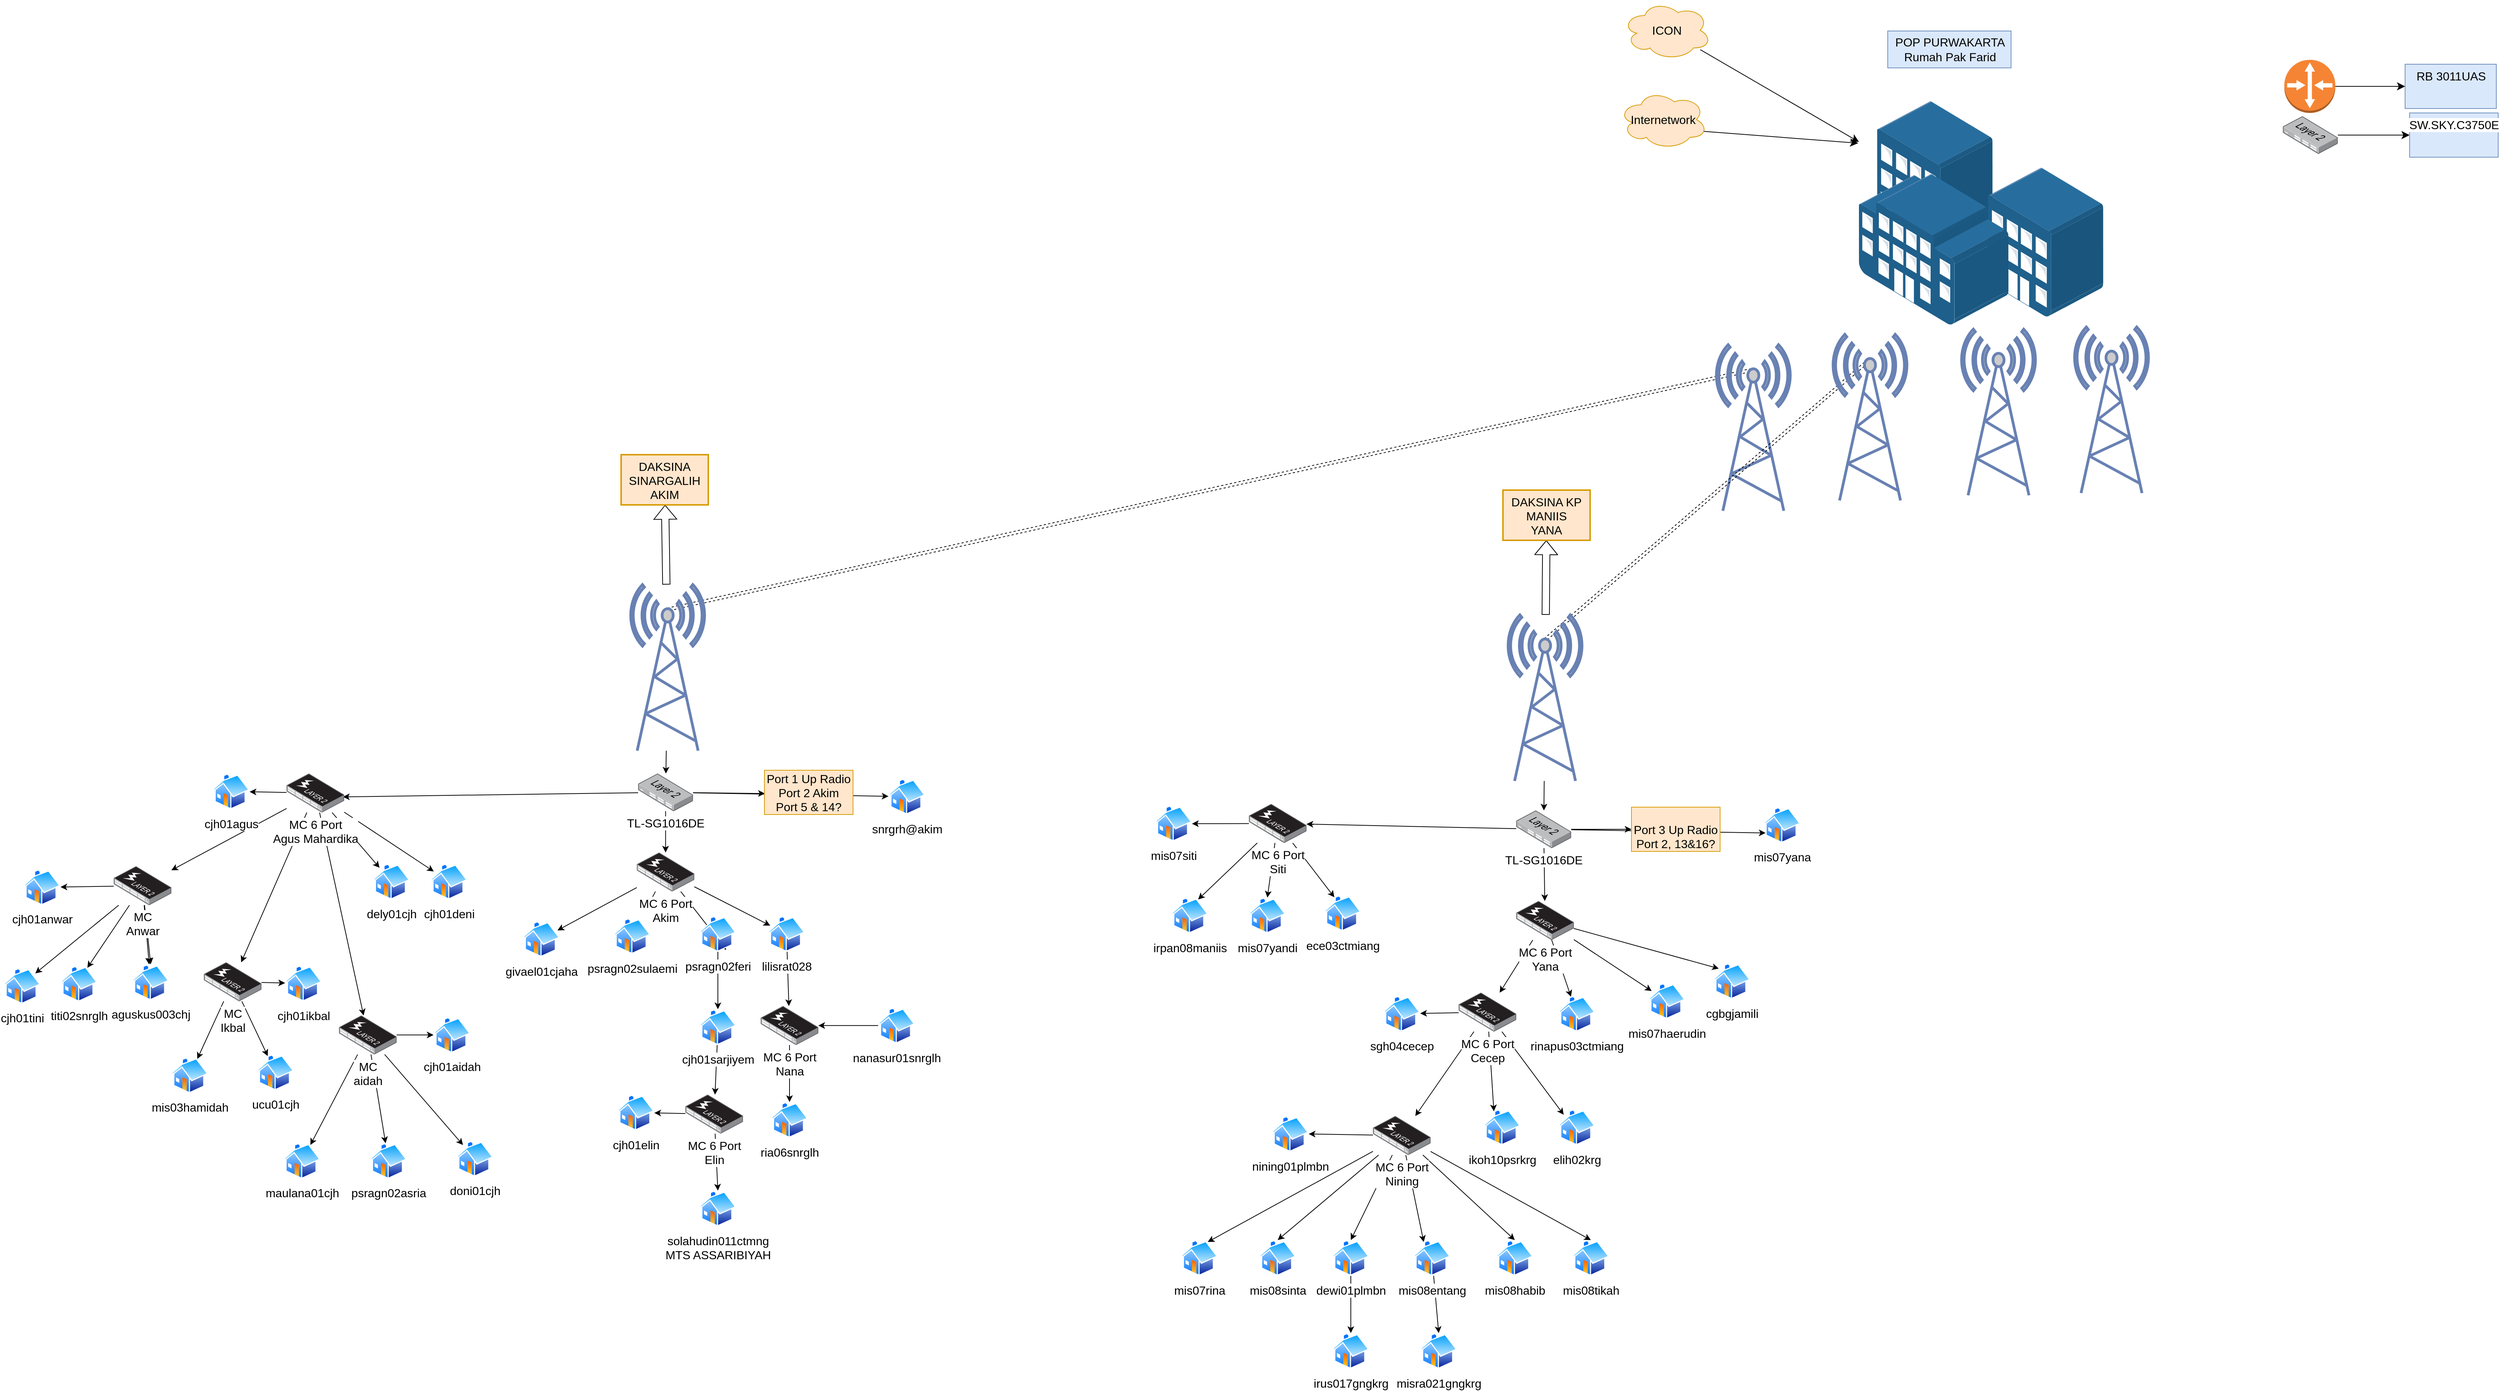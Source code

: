 <mxfile version="20.8.16" type="github">
  <diagram name="Page-1" id="jWL4H5GWRWFEMTrIt_fe">
    <mxGraphModel dx="1715" dy="2855" grid="0" gridSize="10" guides="1" tooltips="1" connect="1" arrows="1" fold="1" page="0" pageScale="1" pageWidth="850" pageHeight="1100" math="0" shadow="0">
      <root>
        <mxCell id="0" />
        <mxCell id="1" parent="0" />
        <mxCell id="l8kAq1uLgbvHiUrE_Mqz-3" value="" style="points=[];aspect=fixed;html=1;align=center;shadow=0;dashed=0;image;image=img/lib/allied_telesis/buildings/Building_Cluster.svg;fontSize=16;" vertex="1" parent="1">
          <mxGeometry x="2255" y="-1012" width="330.84" height="303" as="geometry" />
        </mxCell>
        <mxCell id="l8kAq1uLgbvHiUrE_Mqz-4" value="ICON" style="ellipse;shape=cloud;whiteSpace=wrap;html=1;fontSize=16;fillColor=#ffe6cc;strokeColor=#d79b00;" vertex="1" parent="1">
          <mxGeometry x="1935" y="-1148" width="120" height="80" as="geometry" />
        </mxCell>
        <mxCell id="l8kAq1uLgbvHiUrE_Mqz-5" value="Internetwork" style="ellipse;shape=cloud;whiteSpace=wrap;html=1;fontSize=16;fillColor=#ffe6cc;strokeColor=#d79b00;" vertex="1" parent="1">
          <mxGeometry x="1930" y="-1027" width="120" height="80" as="geometry" />
        </mxCell>
        <mxCell id="l8kAq1uLgbvHiUrE_Mqz-6" value="" style="endArrow=classic;html=1;rounded=0;fontSize=12;startSize=8;endSize=8;curved=1;" edge="1" parent="1" source="l8kAq1uLgbvHiUrE_Mqz-4" target="l8kAq1uLgbvHiUrE_Mqz-3">
          <mxGeometry width="50" height="50" relative="1" as="geometry">
            <mxPoint x="2164" y="-679" as="sourcePoint" />
            <mxPoint x="2214" y="-729" as="targetPoint" />
          </mxGeometry>
        </mxCell>
        <mxCell id="l8kAq1uLgbvHiUrE_Mqz-7" value="" style="endArrow=classic;html=1;rounded=0;fontSize=12;startSize=8;endSize=8;curved=1;exitX=0.96;exitY=0.7;exitDx=0;exitDy=0;exitPerimeter=0;" edge="1" parent="1" source="l8kAq1uLgbvHiUrE_Mqz-5">
          <mxGeometry width="50" height="50" relative="1" as="geometry">
            <mxPoint x="2164" y="-679" as="sourcePoint" />
            <mxPoint x="2254" y="-955" as="targetPoint" />
          </mxGeometry>
        </mxCell>
        <mxCell id="l8kAq1uLgbvHiUrE_Mqz-8" value="POP PURWAKARTA &lt;br&gt;Rumah Pak Farid" style="text;html=1;align=center;verticalAlign=middle;resizable=0;points=[];autosize=1;strokeColor=#6c8ebf;fillColor=#dae8fc;fontSize=16;" vertex="1" parent="1">
          <mxGeometry x="2294" y="-1107" width="167" height="50" as="geometry" />
        </mxCell>
        <mxCell id="l8kAq1uLgbvHiUrE_Mqz-21" style="edgeStyle=none;orthogonalLoop=1;jettySize=auto;html=1;entryX=0.5;entryY=0.15;entryDx=0;entryDy=0;entryPerimeter=0;fontSize=12;curved=1;dashed=1;shape=link;exitX=0.5;exitY=0.15;exitDx=0;exitDy=0;exitPerimeter=0;" edge="1" parent="1" source="l8kAq1uLgbvHiUrE_Mqz-9" target="l8kAq1uLgbvHiUrE_Mqz-20">
          <mxGeometry relative="1" as="geometry" />
        </mxCell>
        <mxCell id="l8kAq1uLgbvHiUrE_Mqz-9" value="" style="fontColor=#0066CC;verticalAlign=top;verticalLabelPosition=bottom;labelPosition=center;align=center;html=1;outlineConnect=0;fillColor=#CCCCCC;strokeColor=#6881B3;gradientColor=none;gradientDirection=north;strokeWidth=2;shape=mxgraph.networks.radio_tower;fontSize=16;" vertex="1" parent="1">
          <mxGeometry x="2062" y="-682" width="100" height="225" as="geometry" />
        </mxCell>
        <mxCell id="l8kAq1uLgbvHiUrE_Mqz-118" style="edgeStyle=none;shape=link;curved=1;orthogonalLoop=1;jettySize=auto;html=1;entryX=0.5;entryY=0.15;entryDx=0;entryDy=0;entryPerimeter=0;fontSize=12;dashed=1;exitX=0.5;exitY=0.15;exitDx=0;exitDy=0;exitPerimeter=0;" edge="1" parent="1" source="l8kAq1uLgbvHiUrE_Mqz-10" target="l8kAq1uLgbvHiUrE_Mqz-109">
          <mxGeometry relative="1" as="geometry" />
        </mxCell>
        <mxCell id="l8kAq1uLgbvHiUrE_Mqz-10" value="" style="fontColor=#0066CC;verticalAlign=top;verticalLabelPosition=bottom;labelPosition=center;align=center;html=1;outlineConnect=0;fillColor=#CCCCCC;strokeColor=#6881B3;gradientColor=none;gradientDirection=north;strokeWidth=2;shape=mxgraph.networks.radio_tower;fontSize=16;" vertex="1" parent="1">
          <mxGeometry x="2220" y="-696" width="100" height="225" as="geometry" />
        </mxCell>
        <mxCell id="l8kAq1uLgbvHiUrE_Mqz-11" value="" style="fontColor=#0066CC;verticalAlign=top;verticalLabelPosition=bottom;labelPosition=center;align=center;html=1;outlineConnect=0;fillColor=#CCCCCC;strokeColor=#6881B3;gradientColor=none;gradientDirection=north;strokeWidth=2;shape=mxgraph.networks.radio_tower;fontSize=16;" vertex="1" parent="1">
          <mxGeometry x="2394" y="-703" width="100" height="225" as="geometry" />
        </mxCell>
        <mxCell id="l8kAq1uLgbvHiUrE_Mqz-13" value="" style="fontColor=#0066CC;verticalAlign=top;verticalLabelPosition=bottom;labelPosition=center;align=center;html=1;outlineConnect=0;fillColor=#CCCCCC;strokeColor=#6881B3;gradientColor=none;gradientDirection=north;strokeWidth=2;shape=mxgraph.networks.radio_tower;fontSize=16;" vertex="1" parent="1">
          <mxGeometry x="2547" y="-706" width="100" height="225" as="geometry" />
        </mxCell>
        <mxCell id="l8kAq1uLgbvHiUrE_Mqz-19" value="" style="edgeStyle=none;curved=1;rounded=0;orthogonalLoop=1;jettySize=auto;html=1;fontSize=12;startSize=8;endSize=8;" edge="1" parent="1" source="l8kAq1uLgbvHiUrE_Mqz-14" target="l8kAq1uLgbvHiUrE_Mqz-18">
          <mxGeometry relative="1" as="geometry" />
        </mxCell>
        <mxCell id="l8kAq1uLgbvHiUrE_Mqz-14" value="" style="outlineConnect=0;dashed=0;verticalLabelPosition=bottom;verticalAlign=top;align=center;html=1;shape=mxgraph.aws3.router;fillColor=#F58534;gradientColor=none;fontSize=16;" vertex="1" parent="1">
          <mxGeometry x="2831" y="-1068" width="69" height="72" as="geometry" />
        </mxCell>
        <mxCell id="l8kAq1uLgbvHiUrE_Mqz-17" value="" style="edgeStyle=none;curved=1;rounded=0;orthogonalLoop=1;jettySize=auto;html=1;fontSize=12;startSize=8;endSize=8;" edge="1" parent="1" source="l8kAq1uLgbvHiUrE_Mqz-15" target="l8kAq1uLgbvHiUrE_Mqz-16">
          <mxGeometry relative="1" as="geometry" />
        </mxCell>
        <mxCell id="l8kAq1uLgbvHiUrE_Mqz-15" value="" style="points=[];aspect=fixed;html=1;align=center;shadow=0;dashed=0;image;image=img/lib/allied_telesis/switch/Switch_24_port_L2.svg;fontSize=16;" vertex="1" parent="1">
          <mxGeometry x="2829" y="-991.5" width="74.4" height="51" as="geometry" />
        </mxCell>
        <mxCell id="l8kAq1uLgbvHiUrE_Mqz-16" value="SW.SKY.C3750E" style="whiteSpace=wrap;html=1;fontSize=16;verticalAlign=top;shadow=0;dashed=0;labelBackgroundColor=default;fillColor=#dae8fc;strokeColor=#6c8ebf;" vertex="1" parent="1">
          <mxGeometry x="3000.6" y="-996" width="120" height="60" as="geometry" />
        </mxCell>
        <mxCell id="l8kAq1uLgbvHiUrE_Mqz-18" value="RB 3011UAS" style="whiteSpace=wrap;html=1;fontSize=16;verticalAlign=top;fillColor=#dae8fc;dashed=0;strokeColor=#6c8ebf;" vertex="1" parent="1">
          <mxGeometry x="2994.5" y="-1062" width="123.5" height="60" as="geometry" />
        </mxCell>
        <mxCell id="l8kAq1uLgbvHiUrE_Mqz-23" value="" style="edgeStyle=none;curved=1;rounded=0;orthogonalLoop=1;jettySize=auto;html=1;fontSize=12;shape=flexArrow;" edge="1" parent="1" source="l8kAq1uLgbvHiUrE_Mqz-20" target="l8kAq1uLgbvHiUrE_Mqz-22">
          <mxGeometry relative="1" as="geometry" />
        </mxCell>
        <mxCell id="l8kAq1uLgbvHiUrE_Mqz-27" value="" style="edgeStyle=none;curved=1;orthogonalLoop=1;jettySize=auto;html=1;fontSize=12;" edge="1" parent="1" source="l8kAq1uLgbvHiUrE_Mqz-20" target="l8kAq1uLgbvHiUrE_Mqz-25">
          <mxGeometry relative="1" as="geometry" />
        </mxCell>
        <mxCell id="l8kAq1uLgbvHiUrE_Mqz-20" value="" style="fontColor=#0066CC;verticalAlign=top;verticalLabelPosition=bottom;labelPosition=center;align=center;html=1;outlineConnect=0;fillColor=#CCCCCC;strokeColor=#6881B3;gradientColor=none;gradientDirection=north;strokeWidth=2;shape=mxgraph.networks.radio_tower;fontSize=16;" vertex="1" parent="1">
          <mxGeometry x="592" y="-357" width="100" height="225" as="geometry" />
        </mxCell>
        <mxCell id="l8kAq1uLgbvHiUrE_Mqz-22" value="DAKSINA SINARGALIH&lt;br&gt;AKIM" style="whiteSpace=wrap;html=1;fontSize=16;verticalAlign=top;fillColor=#ffe6cc;strokeColor=#d79b00;gradientDirection=north;strokeWidth=2;" vertex="1" parent="1">
          <mxGeometry x="579" y="-533" width="118" height="68" as="geometry" />
        </mxCell>
        <mxCell id="l8kAq1uLgbvHiUrE_Mqz-24" value="snrgrh@akim" style="aspect=fixed;perimeter=ellipsePerimeter;html=1;align=center;shadow=0;dashed=0;spacingTop=3;image;image=img/lib/active_directory/home.svg;fontSize=16;" vertex="1" parent="1">
          <mxGeometry x="941" y="-94" width="50" height="48.5" as="geometry" />
        </mxCell>
        <mxCell id="l8kAq1uLgbvHiUrE_Mqz-29" value="" style="edgeStyle=none;curved=1;orthogonalLoop=1;jettySize=auto;html=1;fontSize=12;" edge="1" parent="1" source="l8kAq1uLgbvHiUrE_Mqz-25">
          <mxGeometry relative="1" as="geometry">
            <mxPoint x="773.6" y="-73.95" as="targetPoint" />
          </mxGeometry>
        </mxCell>
        <mxCell id="l8kAq1uLgbvHiUrE_Mqz-42" style="edgeStyle=none;curved=1;orthogonalLoop=1;jettySize=auto;html=1;fontSize=12;" edge="1" parent="1" source="l8kAq1uLgbvHiUrE_Mqz-25" target="l8kAq1uLgbvHiUrE_Mqz-24">
          <mxGeometry relative="1" as="geometry" />
        </mxCell>
        <mxCell id="l8kAq1uLgbvHiUrE_Mqz-50" style="edgeStyle=none;curved=1;orthogonalLoop=1;jettySize=auto;html=1;fontSize=12;" edge="1" parent="1" source="l8kAq1uLgbvHiUrE_Mqz-25" target="l8kAq1uLgbvHiUrE_Mqz-31">
          <mxGeometry relative="1" as="geometry" />
        </mxCell>
        <mxCell id="l8kAq1uLgbvHiUrE_Mqz-182" style="edgeStyle=none;curved=1;orthogonalLoop=1;jettySize=auto;html=1;entryX=0.979;entryY=0.598;entryDx=0;entryDy=0;entryPerimeter=0;fontSize=12;" edge="1" parent="1" source="l8kAq1uLgbvHiUrE_Mqz-25" target="l8kAq1uLgbvHiUrE_Mqz-61">
          <mxGeometry relative="1" as="geometry" />
        </mxCell>
        <mxCell id="l8kAq1uLgbvHiUrE_Mqz-25" value=" TL-SG1016DE" style="points=[];aspect=fixed;html=1;align=center;shadow=0;dashed=0;image;image=img/lib/allied_telesis/switch/Switch_24_port_L2.svg;fontSize=16;" vertex="1" parent="1">
          <mxGeometry x="602" y="-101" width="74.4" height="51" as="geometry" />
        </mxCell>
        <mxCell id="l8kAq1uLgbvHiUrE_Mqz-30" value="Port 1 Up Radio&lt;br&gt;Port 2 Akim&lt;br&gt;Port 5 &amp;amp; 14?" style="rounded=0;whiteSpace=wrap;html=1;fontSize=16;fillColor=#ffe6cc;strokeColor=#d79b00;" vertex="1" parent="1">
          <mxGeometry x="773" y="-105.5" width="120" height="60" as="geometry" />
        </mxCell>
        <mxCell id="l8kAq1uLgbvHiUrE_Mqz-38" style="edgeStyle=none;curved=1;orthogonalLoop=1;jettySize=auto;html=1;fontSize=12;" edge="1" parent="1" source="l8kAq1uLgbvHiUrE_Mqz-31" target="l8kAq1uLgbvHiUrE_Mqz-32">
          <mxGeometry relative="1" as="geometry" />
        </mxCell>
        <mxCell id="l8kAq1uLgbvHiUrE_Mqz-39" style="edgeStyle=none;curved=1;orthogonalLoop=1;jettySize=auto;html=1;fontSize=12;" edge="1" parent="1" source="l8kAq1uLgbvHiUrE_Mqz-31" target="l8kAq1uLgbvHiUrE_Mqz-33">
          <mxGeometry relative="1" as="geometry" />
        </mxCell>
        <mxCell id="l8kAq1uLgbvHiUrE_Mqz-40" style="edgeStyle=none;curved=1;orthogonalLoop=1;jettySize=auto;html=1;fontSize=12;" edge="1" parent="1" source="l8kAq1uLgbvHiUrE_Mqz-31" target="l8kAq1uLgbvHiUrE_Mqz-35">
          <mxGeometry relative="1" as="geometry" />
        </mxCell>
        <mxCell id="l8kAq1uLgbvHiUrE_Mqz-41" style="edgeStyle=none;curved=1;orthogonalLoop=1;jettySize=auto;html=1;entryX=0.75;entryY=1;entryDx=0;entryDy=0;fontSize=12;" edge="1" parent="1" source="l8kAq1uLgbvHiUrE_Mqz-31" target="l8kAq1uLgbvHiUrE_Mqz-34">
          <mxGeometry relative="1" as="geometry" />
        </mxCell>
        <mxCell id="l8kAq1uLgbvHiUrE_Mqz-31" value="&lt;div&gt;MC 6 Port&lt;/div&gt;&lt;div&gt;Akim&lt;br&gt;&lt;/div&gt;" style="points=[];aspect=fixed;html=1;align=center;shadow=0;dashed=0;image;image=img/lib/allied_telesis/switch/Switch_48_port_L2_POE.svg;fontSize=16;" vertex="1" parent="1">
          <mxGeometry x="600.2" y="6" width="78" height="52.8" as="geometry" />
        </mxCell>
        <mxCell id="l8kAq1uLgbvHiUrE_Mqz-32" value="givael01cjaha" style="aspect=fixed;perimeter=ellipsePerimeter;html=1;align=center;shadow=0;dashed=0;spacingTop=3;image;image=img/lib/active_directory/home.svg;fontSize=16;" vertex="1" parent="1">
          <mxGeometry x="446" y="99" width="50" height="48.5" as="geometry" />
        </mxCell>
        <mxCell id="l8kAq1uLgbvHiUrE_Mqz-33" value="psragn02sulaemi" style="aspect=fixed;perimeter=ellipsePerimeter;html=1;align=center;shadow=0;dashed=0;spacingTop=3;image;image=img/lib/active_directory/home.svg;fontSize=16;" vertex="1" parent="1">
          <mxGeometry x="569" y="95" width="50" height="48.5" as="geometry" />
        </mxCell>
        <mxCell id="l8kAq1uLgbvHiUrE_Mqz-52" style="edgeStyle=none;curved=1;orthogonalLoop=1;jettySize=auto;html=1;fontSize=12;entryX=0.5;entryY=0;entryDx=0;entryDy=0;" edge="1" parent="1" source="l8kAq1uLgbvHiUrE_Mqz-34" target="l8kAq1uLgbvHiUrE_Mqz-51">
          <mxGeometry relative="1" as="geometry">
            <mxPoint x="694" y="213" as="targetPoint" />
          </mxGeometry>
        </mxCell>
        <mxCell id="l8kAq1uLgbvHiUrE_Mqz-34" value="psragn02feri" style="aspect=fixed;perimeter=ellipsePerimeter;html=1;align=center;shadow=0;dashed=0;spacingTop=3;image;image=img/lib/active_directory/home.svg;fontSize=16;" vertex="1" parent="1">
          <mxGeometry x="685" y="92" width="50" height="48.5" as="geometry" />
        </mxCell>
        <mxCell id="l8kAq1uLgbvHiUrE_Mqz-49" style="edgeStyle=none;curved=1;orthogonalLoop=1;jettySize=auto;html=1;fontSize=12;" edge="1" parent="1" source="l8kAq1uLgbvHiUrE_Mqz-35" target="l8kAq1uLgbvHiUrE_Mqz-45">
          <mxGeometry relative="1" as="geometry" />
        </mxCell>
        <mxCell id="l8kAq1uLgbvHiUrE_Mqz-35" value="lilisrat028" style="aspect=fixed;perimeter=ellipsePerimeter;html=1;align=center;shadow=0;dashed=0;spacingTop=3;image;image=img/lib/active_directory/home.svg;fontSize=16;" vertex="1" parent="1">
          <mxGeometry x="778" y="92" width="50" height="48.5" as="geometry" />
        </mxCell>
        <mxCell id="l8kAq1uLgbvHiUrE_Mqz-47" style="edgeStyle=none;curved=1;orthogonalLoop=1;jettySize=auto;html=1;fontSize=12;" edge="1" parent="1" source="l8kAq1uLgbvHiUrE_Mqz-43" target="l8kAq1uLgbvHiUrE_Mqz-45">
          <mxGeometry relative="1" as="geometry" />
        </mxCell>
        <mxCell id="l8kAq1uLgbvHiUrE_Mqz-43" value="nanasur01snrglh" style="aspect=fixed;perimeter=ellipsePerimeter;html=1;align=center;shadow=0;dashed=0;spacingTop=3;image;image=img/lib/active_directory/home.svg;fontSize=16;" vertex="1" parent="1">
          <mxGeometry x="927" y="216.15" width="50" height="48.5" as="geometry" />
        </mxCell>
        <mxCell id="l8kAq1uLgbvHiUrE_Mqz-48" style="edgeStyle=none;curved=1;orthogonalLoop=1;jettySize=auto;html=1;fontSize=12;" edge="1" parent="1" source="l8kAq1uLgbvHiUrE_Mqz-45" target="l8kAq1uLgbvHiUrE_Mqz-46">
          <mxGeometry relative="1" as="geometry" />
        </mxCell>
        <mxCell id="l8kAq1uLgbvHiUrE_Mqz-45" value="&lt;div&gt;MC 6 Port&lt;/div&gt;&lt;div&gt;Nana&lt;br&gt;&lt;/div&gt;" style="points=[];aspect=fixed;html=1;align=center;shadow=0;dashed=0;image;image=img/lib/allied_telesis/switch/Switch_48_port_L2_POE.svg;fontSize=16;" vertex="1" parent="1">
          <mxGeometry x="768" y="214" width="78" height="52.8" as="geometry" />
        </mxCell>
        <mxCell id="l8kAq1uLgbvHiUrE_Mqz-46" value="ria06snrglh" style="aspect=fixed;perimeter=ellipsePerimeter;html=1;align=center;shadow=0;dashed=0;spacingTop=3;image;image=img/lib/active_directory/home.svg;fontSize=16;" vertex="1" parent="1">
          <mxGeometry x="782" y="344" width="50" height="48.5" as="geometry" />
        </mxCell>
        <mxCell id="l8kAq1uLgbvHiUrE_Mqz-56" style="edgeStyle=none;curved=1;orthogonalLoop=1;jettySize=auto;html=1;fontSize=12;" edge="1" parent="1" source="l8kAq1uLgbvHiUrE_Mqz-51" target="l8kAq1uLgbvHiUrE_Mqz-55">
          <mxGeometry relative="1" as="geometry" />
        </mxCell>
        <mxCell id="l8kAq1uLgbvHiUrE_Mqz-51" value="cjh01sarjiyem" style="aspect=fixed;perimeter=ellipsePerimeter;html=1;align=center;shadow=0;dashed=0;spacingTop=3;image;image=img/lib/active_directory/home.svg;fontSize=16;" vertex="1" parent="1">
          <mxGeometry x="685" y="218.3" width="50" height="48.5" as="geometry" />
        </mxCell>
        <mxCell id="l8kAq1uLgbvHiUrE_Mqz-58" style="edgeStyle=none;curved=1;orthogonalLoop=1;jettySize=auto;html=1;fontSize=12;" edge="1" parent="1" source="l8kAq1uLgbvHiUrE_Mqz-55" target="l8kAq1uLgbvHiUrE_Mqz-57">
          <mxGeometry relative="1" as="geometry" />
        </mxCell>
        <mxCell id="l8kAq1uLgbvHiUrE_Mqz-60" style="edgeStyle=none;curved=1;orthogonalLoop=1;jettySize=auto;html=1;entryX=0.5;entryY=0;entryDx=0;entryDy=0;fontSize=12;" edge="1" parent="1" source="l8kAq1uLgbvHiUrE_Mqz-55" target="l8kAq1uLgbvHiUrE_Mqz-59">
          <mxGeometry relative="1" as="geometry" />
        </mxCell>
        <mxCell id="l8kAq1uLgbvHiUrE_Mqz-55" value="&lt;div&gt;MC 6 Port&lt;/div&gt;&lt;div&gt;Elin&lt;br&gt;&lt;/div&gt;" style="points=[];aspect=fixed;html=1;align=center;shadow=0;dashed=0;image;image=img/lib/allied_telesis/switch/Switch_48_port_L2_POE.svg;fontSize=16;" vertex="1" parent="1">
          <mxGeometry x="666" y="334" width="78" height="52.8" as="geometry" />
        </mxCell>
        <mxCell id="l8kAq1uLgbvHiUrE_Mqz-57" value="cjh01elin" style="aspect=fixed;perimeter=ellipsePerimeter;html=1;align=center;shadow=0;dashed=0;spacingTop=3;image;image=img/lib/active_directory/home.svg;fontSize=16;" vertex="1" parent="1">
          <mxGeometry x="574" y="334" width="50" height="48.5" as="geometry" />
        </mxCell>
        <mxCell id="l8kAq1uLgbvHiUrE_Mqz-59" value="solahudin011ctmng&lt;br&gt;MTS ASSARIBIYAH" style="aspect=fixed;perimeter=ellipsePerimeter;html=1;align=center;shadow=0;dashed=0;spacingTop=3;image;image=img/lib/active_directory/home.svg;fontSize=16;" vertex="1" parent="1">
          <mxGeometry x="685" y="464" width="50" height="48.5" as="geometry" />
        </mxCell>
        <mxCell id="l8kAq1uLgbvHiUrE_Mqz-64" style="edgeStyle=none;curved=1;orthogonalLoop=1;jettySize=auto;html=1;fontSize=12;" edge="1" parent="1" source="l8kAq1uLgbvHiUrE_Mqz-61" target="l8kAq1uLgbvHiUrE_Mqz-63">
          <mxGeometry relative="1" as="geometry" />
        </mxCell>
        <mxCell id="l8kAq1uLgbvHiUrE_Mqz-66" style="edgeStyle=none;curved=1;orthogonalLoop=1;jettySize=auto;html=1;fontSize=12;" edge="1" parent="1" source="l8kAq1uLgbvHiUrE_Mqz-61" target="l8kAq1uLgbvHiUrE_Mqz-75">
          <mxGeometry relative="1" as="geometry" />
        </mxCell>
        <mxCell id="l8kAq1uLgbvHiUrE_Mqz-71" style="edgeStyle=none;curved=1;orthogonalLoop=1;jettySize=auto;html=1;fontSize=12;" edge="1" parent="1" source="l8kAq1uLgbvHiUrE_Mqz-61" target="l8kAq1uLgbvHiUrE_Mqz-86">
          <mxGeometry relative="1" as="geometry">
            <mxPoint x="78.91" y="43.631" as="targetPoint" />
          </mxGeometry>
        </mxCell>
        <mxCell id="l8kAq1uLgbvHiUrE_Mqz-73" style="edgeStyle=none;curved=1;orthogonalLoop=1;jettySize=auto;html=1;fontSize=12;" edge="1" parent="1" source="l8kAq1uLgbvHiUrE_Mqz-61" target="l8kAq1uLgbvHiUrE_Mqz-69">
          <mxGeometry relative="1" as="geometry" />
        </mxCell>
        <mxCell id="l8kAq1uLgbvHiUrE_Mqz-74" style="edgeStyle=none;curved=1;orthogonalLoop=1;jettySize=auto;html=1;fontSize=12;" edge="1" parent="1" source="l8kAq1uLgbvHiUrE_Mqz-61" target="l8kAq1uLgbvHiUrE_Mqz-70">
          <mxGeometry relative="1" as="geometry" />
        </mxCell>
        <mxCell id="l8kAq1uLgbvHiUrE_Mqz-101" style="edgeStyle=none;curved=1;orthogonalLoop=1;jettySize=auto;html=1;fontSize=12;" edge="1" parent="1" source="l8kAq1uLgbvHiUrE_Mqz-61" target="l8kAq1uLgbvHiUrE_Mqz-100">
          <mxGeometry relative="1" as="geometry" />
        </mxCell>
        <mxCell id="l8kAq1uLgbvHiUrE_Mqz-61" value="&lt;div&gt;MC 6 Port&lt;/div&gt;&lt;div&gt;Agus Mahardika&lt;br&gt;&lt;/div&gt;" style="points=[];aspect=fixed;html=1;align=center;shadow=0;dashed=0;image;image=img/lib/allied_telesis/switch/Switch_48_port_L2_POE.svg;fontSize=16;" vertex="1" parent="1">
          <mxGeometry x="126.0" y="-101" width="78" height="52.8" as="geometry" />
        </mxCell>
        <mxCell id="l8kAq1uLgbvHiUrE_Mqz-63" value="cjh01agus" style="aspect=fixed;perimeter=ellipsePerimeter;html=1;align=center;shadow=0;dashed=0;spacingTop=3;image;image=img/lib/active_directory/home.svg;fontSize=16;" vertex="1" parent="1">
          <mxGeometry x="26" y="-101" width="50" height="48.5" as="geometry" />
        </mxCell>
        <mxCell id="l8kAq1uLgbvHiUrE_Mqz-65" value="cjh01anwar" style="aspect=fixed;perimeter=ellipsePerimeter;html=1;align=center;shadow=0;dashed=0;spacingTop=3;image;image=img/lib/active_directory/home.svg;fontSize=16;" vertex="1" parent="1">
          <mxGeometry x="-230" y="28.85" width="50" height="48.5" as="geometry" />
        </mxCell>
        <mxCell id="l8kAq1uLgbvHiUrE_Mqz-68" value="cjh01aidah" style="aspect=fixed;perimeter=ellipsePerimeter;html=1;align=center;shadow=0;dashed=0;spacingTop=3;image;image=img/lib/active_directory/home.svg;fontSize=16;" vertex="1" parent="1">
          <mxGeometry x="325" y="228.9" width="50" height="48.5" as="geometry" />
        </mxCell>
        <mxCell id="l8kAq1uLgbvHiUrE_Mqz-69" value="dely01cjh" style="aspect=fixed;perimeter=ellipsePerimeter;html=1;align=center;shadow=0;dashed=0;spacingTop=3;image;image=img/lib/active_directory/home.svg;fontSize=16;" vertex="1" parent="1">
          <mxGeometry x="243" y="21.05" width="50" height="48.5" as="geometry" />
        </mxCell>
        <mxCell id="l8kAq1uLgbvHiUrE_Mqz-70" value="cjh01deni" style="aspect=fixed;perimeter=ellipsePerimeter;html=1;align=center;shadow=0;dashed=0;spacingTop=3;image;image=img/lib/active_directory/home.svg;fontSize=16;" vertex="1" parent="1">
          <mxGeometry x="321" y="21.05" width="50" height="48.5" as="geometry" />
        </mxCell>
        <mxCell id="l8kAq1uLgbvHiUrE_Mqz-76" style="edgeStyle=none;curved=1;orthogonalLoop=1;jettySize=auto;html=1;fontSize=12;" edge="1" parent="1" source="l8kAq1uLgbvHiUrE_Mqz-75" target="l8kAq1uLgbvHiUrE_Mqz-65">
          <mxGeometry relative="1" as="geometry" />
        </mxCell>
        <mxCell id="l8kAq1uLgbvHiUrE_Mqz-81" style="edgeStyle=none;curved=1;orthogonalLoop=1;jettySize=auto;html=1;entryX=1;entryY=0;entryDx=0;entryDy=0;fontSize=12;" edge="1" parent="1" source="l8kAq1uLgbvHiUrE_Mqz-75" target="l8kAq1uLgbvHiUrE_Mqz-77">
          <mxGeometry relative="1" as="geometry" />
        </mxCell>
        <mxCell id="l8kAq1uLgbvHiUrE_Mqz-82" style="edgeStyle=none;curved=1;orthogonalLoop=1;jettySize=auto;html=1;entryX=0.75;entryY=0;entryDx=0;entryDy=0;fontSize=12;" edge="1" parent="1" source="l8kAq1uLgbvHiUrE_Mqz-75" target="l8kAq1uLgbvHiUrE_Mqz-78">
          <mxGeometry relative="1" as="geometry" />
        </mxCell>
        <mxCell id="l8kAq1uLgbvHiUrE_Mqz-83" style="edgeStyle=none;curved=1;orthogonalLoop=1;jettySize=auto;html=1;entryX=0.5;entryY=0;entryDx=0;entryDy=0;fontSize=12;" edge="1" parent="1" source="l8kAq1uLgbvHiUrE_Mqz-75" target="l8kAq1uLgbvHiUrE_Mqz-79">
          <mxGeometry relative="1" as="geometry" />
        </mxCell>
        <mxCell id="l8kAq1uLgbvHiUrE_Mqz-99" value="" style="edgeStyle=none;curved=1;orthogonalLoop=1;jettySize=auto;html=1;fontSize=12;" edge="1" parent="1" source="l8kAq1uLgbvHiUrE_Mqz-75" target="l8kAq1uLgbvHiUrE_Mqz-79">
          <mxGeometry relative="1" as="geometry" />
        </mxCell>
        <mxCell id="l8kAq1uLgbvHiUrE_Mqz-75" value="&lt;div&gt;MC&lt;br&gt;&lt;/div&gt;&lt;div&gt;Anwar&lt;br&gt;&lt;/div&gt;" style="points=[];aspect=fixed;html=1;align=center;shadow=0;dashed=0;image;image=img/lib/allied_telesis/switch/Switch_48_port_L2_POE.svg;fontSize=16;" vertex="1" parent="1">
          <mxGeometry x="-108.0" y="24.55" width="78" height="52.8" as="geometry" />
        </mxCell>
        <mxCell id="l8kAq1uLgbvHiUrE_Mqz-77" value="&lt;div&gt;cjh01tini&lt;/div&gt;&lt;div&gt;&lt;br&gt;&lt;/div&gt;" style="aspect=fixed;perimeter=ellipsePerimeter;html=1;align=center;shadow=0;dashed=0;spacingTop=3;image;image=img/lib/active_directory/home.svg;fontSize=16;" vertex="1" parent="1">
          <mxGeometry x="-257" y="162.55" width="50" height="48.5" as="geometry" />
        </mxCell>
        <mxCell id="l8kAq1uLgbvHiUrE_Mqz-78" value="titi02snrglh" style="aspect=fixed;perimeter=ellipsePerimeter;html=1;align=center;shadow=0;dashed=0;spacingTop=3;image;image=img/lib/active_directory/home.svg;fontSize=16;" vertex="1" parent="1">
          <mxGeometry x="-180" y="159.55" width="50" height="48.5" as="geometry" />
        </mxCell>
        <mxCell id="l8kAq1uLgbvHiUrE_Mqz-79" value="aguskus003chj" style="aspect=fixed;perimeter=ellipsePerimeter;html=1;align=center;shadow=0;dashed=0;spacingTop=3;image;image=img/lib/active_directory/home.svg;fontSize=16;" vertex="1" parent="1">
          <mxGeometry x="-83" y="157.55" width="50" height="48.5" as="geometry" />
        </mxCell>
        <mxCell id="l8kAq1uLgbvHiUrE_Mqz-88" style="edgeStyle=none;curved=1;orthogonalLoop=1;jettySize=auto;html=1;fontSize=12;" edge="1" parent="1" source="l8kAq1uLgbvHiUrE_Mqz-86" target="l8kAq1uLgbvHiUrE_Mqz-87">
          <mxGeometry relative="1" as="geometry" />
        </mxCell>
        <mxCell id="l8kAq1uLgbvHiUrE_Mqz-94" style="edgeStyle=none;curved=1;orthogonalLoop=1;jettySize=auto;html=1;fontSize=12;" edge="1" parent="1" source="l8kAq1uLgbvHiUrE_Mqz-86" target="l8kAq1uLgbvHiUrE_Mqz-93">
          <mxGeometry relative="1" as="geometry" />
        </mxCell>
        <mxCell id="l8kAq1uLgbvHiUrE_Mqz-96" style="edgeStyle=none;curved=1;orthogonalLoop=1;jettySize=auto;html=1;fontSize=12;" edge="1" parent="1" source="l8kAq1uLgbvHiUrE_Mqz-86" target="l8kAq1uLgbvHiUrE_Mqz-95">
          <mxGeometry relative="1" as="geometry" />
        </mxCell>
        <mxCell id="l8kAq1uLgbvHiUrE_Mqz-86" value="&lt;div&gt;MC &lt;br&gt;&lt;/div&gt;&lt;div&gt;Ikbal&lt;br&gt;&lt;/div&gt;" style="points=[];aspect=fixed;html=1;align=center;shadow=0;dashed=0;image;image=img/lib/allied_telesis/switch/Switch_48_port_L2_POE.svg;fontSize=16;" vertex="1" parent="1">
          <mxGeometry x="14.0" y="154.75" width="78" height="52.8" as="geometry" />
        </mxCell>
        <mxCell id="l8kAq1uLgbvHiUrE_Mqz-87" value="cjh01ikbal" style="aspect=fixed;perimeter=ellipsePerimeter;html=1;align=center;shadow=0;dashed=0;spacingTop=3;image;image=img/lib/active_directory/home.svg;fontSize=16;" vertex="1" parent="1">
          <mxGeometry x="124" y="159.05" width="50" height="48.5" as="geometry" />
        </mxCell>
        <mxCell id="l8kAq1uLgbvHiUrE_Mqz-93" value="mis03hamidah" style="aspect=fixed;perimeter=ellipsePerimeter;html=1;align=center;shadow=0;dashed=0;spacingTop=3;image;image=img/lib/active_directory/home.svg;fontSize=16;" vertex="1" parent="1">
          <mxGeometry x="-30" y="283.55" width="50" height="48.5" as="geometry" />
        </mxCell>
        <mxCell id="l8kAq1uLgbvHiUrE_Mqz-95" value="ucu01cjh" style="aspect=fixed;perimeter=ellipsePerimeter;html=1;align=center;shadow=0;dashed=0;spacingTop=3;image;image=img/lib/active_directory/home.svg;fontSize=16;" vertex="1" parent="1">
          <mxGeometry x="86" y="279.55" width="50" height="48.5" as="geometry" />
        </mxCell>
        <mxCell id="l8kAq1uLgbvHiUrE_Mqz-102" style="edgeStyle=none;curved=1;orthogonalLoop=1;jettySize=auto;html=1;fontSize=12;" edge="1" parent="1" source="l8kAq1uLgbvHiUrE_Mqz-100" target="l8kAq1uLgbvHiUrE_Mqz-68">
          <mxGeometry relative="1" as="geometry" />
        </mxCell>
        <mxCell id="l8kAq1uLgbvHiUrE_Mqz-106" style="edgeStyle=none;curved=1;orthogonalLoop=1;jettySize=auto;html=1;fontSize=12;" edge="1" parent="1" source="l8kAq1uLgbvHiUrE_Mqz-100" target="l8kAq1uLgbvHiUrE_Mqz-103">
          <mxGeometry relative="1" as="geometry" />
        </mxCell>
        <mxCell id="l8kAq1uLgbvHiUrE_Mqz-107" style="edgeStyle=none;curved=1;orthogonalLoop=1;jettySize=auto;html=1;fontSize=12;" edge="1" parent="1" source="l8kAq1uLgbvHiUrE_Mqz-100" target="l8kAq1uLgbvHiUrE_Mqz-104">
          <mxGeometry relative="1" as="geometry" />
        </mxCell>
        <mxCell id="l8kAq1uLgbvHiUrE_Mqz-108" style="edgeStyle=none;curved=1;orthogonalLoop=1;jettySize=auto;html=1;fontSize=12;" edge="1" parent="1" source="l8kAq1uLgbvHiUrE_Mqz-100" target="l8kAq1uLgbvHiUrE_Mqz-105">
          <mxGeometry relative="1" as="geometry" />
        </mxCell>
        <mxCell id="l8kAq1uLgbvHiUrE_Mqz-100" value="&lt;div&gt;MC &lt;br&gt;&lt;/div&gt;&lt;div&gt;aidah&lt;br&gt;&lt;/div&gt;" style="points=[];aspect=fixed;html=1;align=center;shadow=0;dashed=0;image;image=img/lib/allied_telesis/switch/Switch_48_port_L2_POE.svg;fontSize=16;" vertex="1" parent="1">
          <mxGeometry x="197.0" y="226.75" width="78" height="52.8" as="geometry" />
        </mxCell>
        <mxCell id="l8kAq1uLgbvHiUrE_Mqz-103" value="maulana01cjh" style="aspect=fixed;perimeter=ellipsePerimeter;html=1;align=center;shadow=0;dashed=0;spacingTop=3;image;image=img/lib/active_directory/home.svg;fontSize=16;" vertex="1" parent="1">
          <mxGeometry x="122" y="399.55" width="50" height="48.5" as="geometry" />
        </mxCell>
        <mxCell id="l8kAq1uLgbvHiUrE_Mqz-104" value="psragn02asria" style="aspect=fixed;perimeter=ellipsePerimeter;html=1;align=center;shadow=0;dashed=0;spacingTop=3;image;image=img/lib/active_directory/home.svg;fontSize=16;" vertex="1" parent="1">
          <mxGeometry x="239" y="399.55" width="50" height="48.5" as="geometry" />
        </mxCell>
        <mxCell id="l8kAq1uLgbvHiUrE_Mqz-105" value="doni01cjh" style="aspect=fixed;perimeter=ellipsePerimeter;html=1;align=center;shadow=0;dashed=0;spacingTop=3;image;image=img/lib/active_directory/home.svg;fontSize=16;" vertex="1" parent="1">
          <mxGeometry x="356" y="396.55" width="50" height="48.5" as="geometry" />
        </mxCell>
        <mxCell id="l8kAq1uLgbvHiUrE_Mqz-112" style="edgeStyle=none;curved=1;orthogonalLoop=1;jettySize=auto;html=1;fontSize=12;shape=flexArrow;" edge="1" parent="1" source="l8kAq1uLgbvHiUrE_Mqz-109" target="l8kAq1uLgbvHiUrE_Mqz-111">
          <mxGeometry relative="1" as="geometry" />
        </mxCell>
        <mxCell id="l8kAq1uLgbvHiUrE_Mqz-121" style="edgeStyle=none;curved=1;orthogonalLoop=1;jettySize=auto;html=1;fontSize=12;" edge="1" parent="1" source="l8kAq1uLgbvHiUrE_Mqz-109" target="l8kAq1uLgbvHiUrE_Mqz-119">
          <mxGeometry relative="1" as="geometry" />
        </mxCell>
        <mxCell id="l8kAq1uLgbvHiUrE_Mqz-109" value="" style="fontColor=#0066CC;verticalAlign=top;verticalLabelPosition=bottom;labelPosition=center;align=center;html=1;outlineConnect=0;fillColor=#CCCCCC;strokeColor=#6881B3;gradientColor=none;gradientDirection=north;strokeWidth=2;shape=mxgraph.networks.radio_tower;fontSize=16;" vertex="1" parent="1">
          <mxGeometry x="1780" y="-316" width="100" height="225" as="geometry" />
        </mxCell>
        <mxCell id="l8kAq1uLgbvHiUrE_Mqz-111" value="DAKSINA KP MANIIS&lt;br&gt;YANA" style="whiteSpace=wrap;html=1;fontSize=16;verticalAlign=top;fillColor=#ffe6cc;strokeColor=#d79b00;gradientDirection=north;strokeWidth=2;" vertex="1" parent="1">
          <mxGeometry x="1773" y="-485" width="118" height="68" as="geometry" />
        </mxCell>
        <mxCell id="l8kAq1uLgbvHiUrE_Mqz-125" style="edgeStyle=none;curved=1;orthogonalLoop=1;jettySize=auto;html=1;entryX=0;entryY=0.5;entryDx=0;entryDy=0;fontSize=12;" edge="1" parent="1" source="l8kAq1uLgbvHiUrE_Mqz-119" target="l8kAq1uLgbvHiUrE_Mqz-120">
          <mxGeometry relative="1" as="geometry" />
        </mxCell>
        <mxCell id="l8kAq1uLgbvHiUrE_Mqz-127" style="edgeStyle=none;curved=1;orthogonalLoop=1;jettySize=auto;html=1;entryX=0;entryY=0.75;entryDx=0;entryDy=0;fontSize=12;" edge="1" parent="1" source="l8kAq1uLgbvHiUrE_Mqz-119" target="l8kAq1uLgbvHiUrE_Mqz-126">
          <mxGeometry relative="1" as="geometry" />
        </mxCell>
        <mxCell id="l8kAq1uLgbvHiUrE_Mqz-129" style="edgeStyle=none;curved=1;orthogonalLoop=1;jettySize=auto;html=1;fontSize=12;" edge="1" parent="1" source="l8kAq1uLgbvHiUrE_Mqz-119" target="l8kAq1uLgbvHiUrE_Mqz-128">
          <mxGeometry relative="1" as="geometry" />
        </mxCell>
        <mxCell id="l8kAq1uLgbvHiUrE_Mqz-170" style="edgeStyle=none;curved=1;orthogonalLoop=1;jettySize=auto;html=1;fontSize=12;" edge="1" parent="1" source="l8kAq1uLgbvHiUrE_Mqz-119" target="l8kAq1uLgbvHiUrE_Mqz-169">
          <mxGeometry relative="1" as="geometry" />
        </mxCell>
        <mxCell id="l8kAq1uLgbvHiUrE_Mqz-119" value=" TL-SG1016DE" style="points=[];aspect=fixed;html=1;align=center;shadow=0;dashed=0;image;image=img/lib/allied_telesis/switch/Switch_24_port_L2.svg;fontSize=16;" vertex="1" parent="1">
          <mxGeometry x="1791" y="-51" width="74.4" height="51" as="geometry" />
        </mxCell>
        <mxCell id="l8kAq1uLgbvHiUrE_Mqz-120" value="&lt;div&gt;&lt;br&gt;&lt;/div&gt;&lt;div&gt;Port 3 Up Radio&lt;/div&gt;Port 2, 13&amp;amp;16?" style="rounded=0;whiteSpace=wrap;html=1;fontSize=16;fillColor=#ffe6cc;strokeColor=#d79b00;" vertex="1" parent="1">
          <mxGeometry x="1947" y="-55.5" width="120" height="60" as="geometry" />
        </mxCell>
        <mxCell id="l8kAq1uLgbvHiUrE_Mqz-126" value="mis07yana" style="aspect=fixed;perimeter=ellipsePerimeter;html=1;align=center;shadow=0;dashed=0;spacingTop=3;image;image=img/lib/active_directory/home.svg;fontSize=16;" vertex="1" parent="1">
          <mxGeometry x="2126" y="-55.5" width="50" height="48.5" as="geometry" />
        </mxCell>
        <mxCell id="l8kAq1uLgbvHiUrE_Mqz-140" style="edgeStyle=none;curved=1;orthogonalLoop=1;jettySize=auto;html=1;fontSize=12;" edge="1" parent="1" source="l8kAq1uLgbvHiUrE_Mqz-128" target="l8kAq1uLgbvHiUrE_Mqz-132">
          <mxGeometry relative="1" as="geometry" />
        </mxCell>
        <mxCell id="l8kAq1uLgbvHiUrE_Mqz-141" style="edgeStyle=none;curved=1;orthogonalLoop=1;jettySize=auto;html=1;fontSize=12;" edge="1" parent="1" source="l8kAq1uLgbvHiUrE_Mqz-128" target="l8kAq1uLgbvHiUrE_Mqz-133">
          <mxGeometry relative="1" as="geometry" />
        </mxCell>
        <mxCell id="l8kAq1uLgbvHiUrE_Mqz-142" style="edgeStyle=none;curved=1;orthogonalLoop=1;jettySize=auto;html=1;entryX=0;entryY=0;entryDx=0;entryDy=0;fontSize=12;" edge="1" parent="1" source="l8kAq1uLgbvHiUrE_Mqz-128" target="l8kAq1uLgbvHiUrE_Mqz-130">
          <mxGeometry relative="1" as="geometry" />
        </mxCell>
        <mxCell id="l8kAq1uLgbvHiUrE_Mqz-143" style="edgeStyle=none;curved=1;orthogonalLoop=1;jettySize=auto;html=1;fontSize=12;" edge="1" parent="1" source="l8kAq1uLgbvHiUrE_Mqz-128" target="l8kAq1uLgbvHiUrE_Mqz-134">
          <mxGeometry relative="1" as="geometry" />
        </mxCell>
        <mxCell id="l8kAq1uLgbvHiUrE_Mqz-128" value="&lt;div&gt;MC 6 Port&lt;/div&gt;&lt;div&gt;Yana&lt;br&gt;&lt;/div&gt;" style="points=[];aspect=fixed;html=1;align=center;shadow=0;dashed=0;image;image=img/lib/allied_telesis/switch/Switch_48_port_L2_POE.svg;fontSize=16;" vertex="1" parent="1">
          <mxGeometry x="1791" y="71.7" width="78" height="52.8" as="geometry" />
        </mxCell>
        <mxCell id="l8kAq1uLgbvHiUrE_Mqz-130" value="cgbgjamili" style="aspect=fixed;perimeter=ellipsePerimeter;html=1;align=center;shadow=0;dashed=0;spacingTop=3;image;image=img/lib/active_directory/home.svg;fontSize=16;" vertex="1" parent="1">
          <mxGeometry x="2058" y="156" width="50" height="48.5" as="geometry" />
        </mxCell>
        <mxCell id="l8kAq1uLgbvHiUrE_Mqz-131" value="sgh04cecep" style="aspect=fixed;perimeter=ellipsePerimeter;html=1;align=center;shadow=0;dashed=0;spacingTop=3;image;image=img/lib/active_directory/home.svg;fontSize=16;" vertex="1" parent="1">
          <mxGeometry x="1611" y="200.15" width="50" height="48.5" as="geometry" />
        </mxCell>
        <mxCell id="l8kAq1uLgbvHiUrE_Mqz-132" value="rinapus03ctmiang" style="aspect=fixed;perimeter=ellipsePerimeter;html=1;align=center;shadow=0;dashed=0;spacingTop=3;image;image=img/lib/active_directory/home.svg;fontSize=16;" vertex="1" parent="1">
          <mxGeometry x="1848" y="200.15" width="50" height="48.5" as="geometry" />
        </mxCell>
        <mxCell id="l8kAq1uLgbvHiUrE_Mqz-133" value="mis07haerudin" style="aspect=fixed;perimeter=ellipsePerimeter;html=1;align=center;shadow=0;dashed=0;spacingTop=3;image;image=img/lib/active_directory/home.svg;fontSize=16;" vertex="1" parent="1">
          <mxGeometry x="1970" y="183" width="50" height="48.5" as="geometry" />
        </mxCell>
        <mxCell id="l8kAq1uLgbvHiUrE_Mqz-144" style="edgeStyle=none;curved=1;orthogonalLoop=1;jettySize=auto;html=1;fontSize=12;" edge="1" parent="1" source="l8kAq1uLgbvHiUrE_Mqz-134" target="l8kAq1uLgbvHiUrE_Mqz-131">
          <mxGeometry relative="1" as="geometry" />
        </mxCell>
        <mxCell id="l8kAq1uLgbvHiUrE_Mqz-146" style="edgeStyle=none;curved=1;orthogonalLoop=1;jettySize=auto;html=1;entryX=0.25;entryY=0;entryDx=0;entryDy=0;fontSize=12;" edge="1" parent="1" source="l8kAq1uLgbvHiUrE_Mqz-134" target="l8kAq1uLgbvHiUrE_Mqz-138">
          <mxGeometry relative="1" as="geometry" />
        </mxCell>
        <mxCell id="l8kAq1uLgbvHiUrE_Mqz-147" style="edgeStyle=none;curved=1;orthogonalLoop=1;jettySize=auto;html=1;entryX=0;entryY=0;entryDx=0;entryDy=0;fontSize=12;" edge="1" parent="1" source="l8kAq1uLgbvHiUrE_Mqz-134" target="l8kAq1uLgbvHiUrE_Mqz-139">
          <mxGeometry relative="1" as="geometry" />
        </mxCell>
        <mxCell id="l8kAq1uLgbvHiUrE_Mqz-149" style="edgeStyle=none;curved=1;orthogonalLoop=1;jettySize=auto;html=1;fontSize=12;" edge="1" parent="1" source="l8kAq1uLgbvHiUrE_Mqz-134" target="l8kAq1uLgbvHiUrE_Mqz-148">
          <mxGeometry relative="1" as="geometry" />
        </mxCell>
        <mxCell id="l8kAq1uLgbvHiUrE_Mqz-134" value="&lt;div&gt;MC 6 Port&lt;/div&gt;&lt;div&gt;Cecep&lt;br&gt;&lt;/div&gt;" style="points=[];aspect=fixed;html=1;align=center;shadow=0;dashed=0;image;image=img/lib/allied_telesis/switch/Switch_48_port_L2_POE.svg;fontSize=16;" vertex="1" parent="1">
          <mxGeometry x="1713" y="195.85" width="78" height="52.8" as="geometry" />
        </mxCell>
        <mxCell id="l8kAq1uLgbvHiUrE_Mqz-137" value="nining01plmbn" style="aspect=fixed;perimeter=ellipsePerimeter;html=1;align=center;shadow=0;dashed=0;spacingTop=3;image;image=img/lib/active_directory/home.svg;fontSize=16;" vertex="1" parent="1">
          <mxGeometry x="1460" y="363" width="50" height="48.5" as="geometry" />
        </mxCell>
        <mxCell id="l8kAq1uLgbvHiUrE_Mqz-138" value="ikoh10psrkrg" style="aspect=fixed;perimeter=ellipsePerimeter;html=1;align=center;shadow=0;dashed=0;spacingTop=3;image;image=img/lib/active_directory/home.svg;fontSize=16;" vertex="1" parent="1">
          <mxGeometry x="1747" y="354" width="50" height="48.5" as="geometry" />
        </mxCell>
        <mxCell id="l8kAq1uLgbvHiUrE_Mqz-139" value="elih02krg" style="aspect=fixed;perimeter=ellipsePerimeter;html=1;align=center;shadow=0;dashed=0;spacingTop=3;image;image=img/lib/active_directory/home.svg;fontSize=16;" vertex="1" parent="1">
          <mxGeometry x="1848" y="354" width="50" height="48.5" as="geometry" />
        </mxCell>
        <mxCell id="l8kAq1uLgbvHiUrE_Mqz-150" style="edgeStyle=none;curved=1;orthogonalLoop=1;jettySize=auto;html=1;entryX=1;entryY=0.5;entryDx=0;entryDy=0;fontSize=12;" edge="1" parent="1" source="l8kAq1uLgbvHiUrE_Mqz-148" target="l8kAq1uLgbvHiUrE_Mqz-137">
          <mxGeometry relative="1" as="geometry" />
        </mxCell>
        <mxCell id="l8kAq1uLgbvHiUrE_Mqz-159" style="edgeStyle=none;curved=1;orthogonalLoop=1;jettySize=auto;html=1;entryX=0.75;entryY=0;entryDx=0;entryDy=0;fontSize=12;" edge="1" parent="1" source="l8kAq1uLgbvHiUrE_Mqz-148" target="l8kAq1uLgbvHiUrE_Mqz-151">
          <mxGeometry relative="1" as="geometry" />
        </mxCell>
        <mxCell id="l8kAq1uLgbvHiUrE_Mqz-160" style="edgeStyle=none;curved=1;orthogonalLoop=1;jettySize=auto;html=1;entryX=0.5;entryY=0;entryDx=0;entryDy=0;fontSize=12;" edge="1" parent="1" source="l8kAq1uLgbvHiUrE_Mqz-148" target="l8kAq1uLgbvHiUrE_Mqz-154">
          <mxGeometry relative="1" as="geometry" />
        </mxCell>
        <mxCell id="l8kAq1uLgbvHiUrE_Mqz-161" style="edgeStyle=none;curved=1;orthogonalLoop=1;jettySize=auto;html=1;entryX=0.5;entryY=0;entryDx=0;entryDy=0;fontSize=12;" edge="1" parent="1" source="l8kAq1uLgbvHiUrE_Mqz-148" target="l8kAq1uLgbvHiUrE_Mqz-155">
          <mxGeometry relative="1" as="geometry" />
        </mxCell>
        <mxCell id="l8kAq1uLgbvHiUrE_Mqz-162" style="edgeStyle=none;curved=1;orthogonalLoop=1;jettySize=auto;html=1;entryX=0.25;entryY=0;entryDx=0;entryDy=0;fontSize=12;" edge="1" parent="1" source="l8kAq1uLgbvHiUrE_Mqz-148" target="l8kAq1uLgbvHiUrE_Mqz-156">
          <mxGeometry relative="1" as="geometry" />
        </mxCell>
        <mxCell id="l8kAq1uLgbvHiUrE_Mqz-163" style="edgeStyle=none;curved=1;orthogonalLoop=1;jettySize=auto;html=1;entryX=0.5;entryY=0;entryDx=0;entryDy=0;fontSize=12;" edge="1" parent="1" source="l8kAq1uLgbvHiUrE_Mqz-148" target="l8kAq1uLgbvHiUrE_Mqz-157">
          <mxGeometry relative="1" as="geometry" />
        </mxCell>
        <mxCell id="l8kAq1uLgbvHiUrE_Mqz-164" style="edgeStyle=none;curved=1;orthogonalLoop=1;jettySize=auto;html=1;entryX=0.5;entryY=0;entryDx=0;entryDy=0;fontSize=12;" edge="1" parent="1" source="l8kAq1uLgbvHiUrE_Mqz-148" target="l8kAq1uLgbvHiUrE_Mqz-158">
          <mxGeometry relative="1" as="geometry" />
        </mxCell>
        <mxCell id="l8kAq1uLgbvHiUrE_Mqz-148" value="&lt;div&gt;MC 6 Port&lt;/div&gt;&lt;div&gt;Nining&lt;br&gt;&lt;/div&gt;" style="points=[];aspect=fixed;html=1;align=center;shadow=0;dashed=0;image;image=img/lib/allied_telesis/switch/Switch_48_port_L2_POE.svg;fontSize=16;" vertex="1" parent="1">
          <mxGeometry x="1597" y="363" width="78" height="52.8" as="geometry" />
        </mxCell>
        <mxCell id="l8kAq1uLgbvHiUrE_Mqz-151" value="mis07rina" style="aspect=fixed;perimeter=ellipsePerimeter;html=1;align=center;shadow=0;dashed=0;spacingTop=3;image;image=img/lib/active_directory/home.svg;fontSize=16;" vertex="1" parent="1">
          <mxGeometry x="1337" y="531" width="50" height="48.5" as="geometry" />
        </mxCell>
        <mxCell id="l8kAq1uLgbvHiUrE_Mqz-154" value="mis08sinta" style="aspect=fixed;perimeter=ellipsePerimeter;html=1;align=center;shadow=0;dashed=0;spacingTop=3;image;image=img/lib/active_directory/home.svg;fontSize=16;" vertex="1" parent="1">
          <mxGeometry x="1443" y="531" width="50" height="48.5" as="geometry" />
        </mxCell>
        <mxCell id="l8kAq1uLgbvHiUrE_Mqz-167" style="edgeStyle=none;curved=1;orthogonalLoop=1;jettySize=auto;html=1;entryX=0.5;entryY=0;entryDx=0;entryDy=0;fontSize=12;" edge="1" parent="1" source="l8kAq1uLgbvHiUrE_Mqz-155" target="l8kAq1uLgbvHiUrE_Mqz-165">
          <mxGeometry relative="1" as="geometry" />
        </mxCell>
        <mxCell id="l8kAq1uLgbvHiUrE_Mqz-155" value="dewi01plmbn" style="aspect=fixed;perimeter=ellipsePerimeter;html=1;align=center;shadow=0;dashed=0;spacingTop=3;image;image=img/lib/active_directory/home.svg;fontSize=16;" vertex="1" parent="1">
          <mxGeometry x="1542" y="531" width="50" height="48.5" as="geometry" />
        </mxCell>
        <mxCell id="l8kAq1uLgbvHiUrE_Mqz-168" style="edgeStyle=none;curved=1;orthogonalLoop=1;jettySize=auto;html=1;entryX=0.5;entryY=0;entryDx=0;entryDy=0;fontSize=12;" edge="1" parent="1" source="l8kAq1uLgbvHiUrE_Mqz-156" target="l8kAq1uLgbvHiUrE_Mqz-166">
          <mxGeometry relative="1" as="geometry" />
        </mxCell>
        <mxCell id="l8kAq1uLgbvHiUrE_Mqz-156" value="mis08entang" style="aspect=fixed;perimeter=ellipsePerimeter;html=1;align=center;shadow=0;dashed=0;spacingTop=3;image;image=img/lib/active_directory/home.svg;fontSize=16;" vertex="1" parent="1">
          <mxGeometry x="1652" y="531" width="50" height="48.5" as="geometry" />
        </mxCell>
        <mxCell id="l8kAq1uLgbvHiUrE_Mqz-157" value="mis08habib" style="aspect=fixed;perimeter=ellipsePerimeter;html=1;align=center;shadow=0;dashed=0;spacingTop=3;image;image=img/lib/active_directory/home.svg;fontSize=16;" vertex="1" parent="1">
          <mxGeometry x="1764" y="531" width="50" height="48.5" as="geometry" />
        </mxCell>
        <mxCell id="l8kAq1uLgbvHiUrE_Mqz-158" value="mis08tikah" style="aspect=fixed;perimeter=ellipsePerimeter;html=1;align=center;shadow=0;dashed=0;spacingTop=3;image;image=img/lib/active_directory/home.svg;fontSize=16;" vertex="1" parent="1">
          <mxGeometry x="1867" y="531" width="50" height="48.5" as="geometry" />
        </mxCell>
        <mxCell id="l8kAq1uLgbvHiUrE_Mqz-165" value="irus017gngkrg" style="aspect=fixed;perimeter=ellipsePerimeter;html=1;align=center;shadow=0;dashed=0;spacingTop=3;image;image=img/lib/active_directory/home.svg;fontSize=16;" vertex="1" parent="1">
          <mxGeometry x="1542" y="657" width="50" height="48.5" as="geometry" />
        </mxCell>
        <mxCell id="l8kAq1uLgbvHiUrE_Mqz-166" value="misra021gngkrg" style="aspect=fixed;perimeter=ellipsePerimeter;html=1;align=center;shadow=0;dashed=0;spacingTop=3;image;image=img/lib/active_directory/home.svg;fontSize=16;" vertex="1" parent="1">
          <mxGeometry x="1661" y="657" width="50" height="48.5" as="geometry" />
        </mxCell>
        <mxCell id="l8kAq1uLgbvHiUrE_Mqz-174" style="edgeStyle=none;curved=1;orthogonalLoop=1;jettySize=auto;html=1;fontSize=12;" edge="1" parent="1" source="l8kAq1uLgbvHiUrE_Mqz-169" target="l8kAq1uLgbvHiUrE_Mqz-171">
          <mxGeometry relative="1" as="geometry" />
        </mxCell>
        <mxCell id="l8kAq1uLgbvHiUrE_Mqz-179" style="edgeStyle=none;curved=1;orthogonalLoop=1;jettySize=auto;html=1;entryX=0.75;entryY=0;entryDx=0;entryDy=0;fontSize=12;" edge="1" parent="1" source="l8kAq1uLgbvHiUrE_Mqz-169" target="l8kAq1uLgbvHiUrE_Mqz-175">
          <mxGeometry relative="1" as="geometry" />
        </mxCell>
        <mxCell id="l8kAq1uLgbvHiUrE_Mqz-180" style="edgeStyle=none;curved=1;orthogonalLoop=1;jettySize=auto;html=1;entryX=0.5;entryY=0;entryDx=0;entryDy=0;fontSize=12;" edge="1" parent="1" source="l8kAq1uLgbvHiUrE_Mqz-169" target="l8kAq1uLgbvHiUrE_Mqz-176">
          <mxGeometry relative="1" as="geometry" />
        </mxCell>
        <mxCell id="l8kAq1uLgbvHiUrE_Mqz-181" style="edgeStyle=none;curved=1;orthogonalLoop=1;jettySize=auto;html=1;entryX=0.25;entryY=0;entryDx=0;entryDy=0;fontSize=12;" edge="1" parent="1" source="l8kAq1uLgbvHiUrE_Mqz-169" target="l8kAq1uLgbvHiUrE_Mqz-177">
          <mxGeometry relative="1" as="geometry" />
        </mxCell>
        <mxCell id="l8kAq1uLgbvHiUrE_Mqz-169" value="&lt;div&gt;MC 6 Port&lt;/div&gt;&lt;div&gt;Siti&lt;br&gt;&lt;/div&gt;" style="points=[];aspect=fixed;html=1;align=center;shadow=0;dashed=0;image;image=img/lib/allied_telesis/switch/Switch_48_port_L2_POE.svg;fontSize=16;" vertex="1" parent="1">
          <mxGeometry x="1429" y="-59.8" width="78" height="52.8" as="geometry" />
        </mxCell>
        <mxCell id="l8kAq1uLgbvHiUrE_Mqz-171" value="mis07siti" style="aspect=fixed;perimeter=ellipsePerimeter;html=1;align=center;shadow=0;dashed=0;spacingTop=3;image;image=img/lib/active_directory/home.svg;fontSize=16;" vertex="1" parent="1">
          <mxGeometry x="1302" y="-57.65" width="50" height="48.5" as="geometry" />
        </mxCell>
        <mxCell id="l8kAq1uLgbvHiUrE_Mqz-175" value="irpan08maniis" style="aspect=fixed;perimeter=ellipsePerimeter;html=1;align=center;shadow=0;dashed=0;spacingTop=3;image;image=img/lib/active_directory/home.svg;fontSize=16;" vertex="1" parent="1">
          <mxGeometry x="1324" y="67" width="50" height="48.5" as="geometry" />
        </mxCell>
        <mxCell id="l8kAq1uLgbvHiUrE_Mqz-176" value="mis07yandi" style="aspect=fixed;perimeter=ellipsePerimeter;html=1;align=center;shadow=0;dashed=0;spacingTop=3;image;image=img/lib/active_directory/home.svg;fontSize=16;" vertex="1" parent="1">
          <mxGeometry x="1429" y="67" width="50" height="48.5" as="geometry" />
        </mxCell>
        <mxCell id="l8kAq1uLgbvHiUrE_Mqz-177" value="ece03ctmiang" style="aspect=fixed;perimeter=ellipsePerimeter;html=1;align=center;shadow=0;dashed=0;spacingTop=3;image;image=img/lib/active_directory/home.svg;fontSize=16;" vertex="1" parent="1">
          <mxGeometry x="1531" y="64" width="50" height="48.5" as="geometry" />
        </mxCell>
      </root>
    </mxGraphModel>
  </diagram>
</mxfile>
